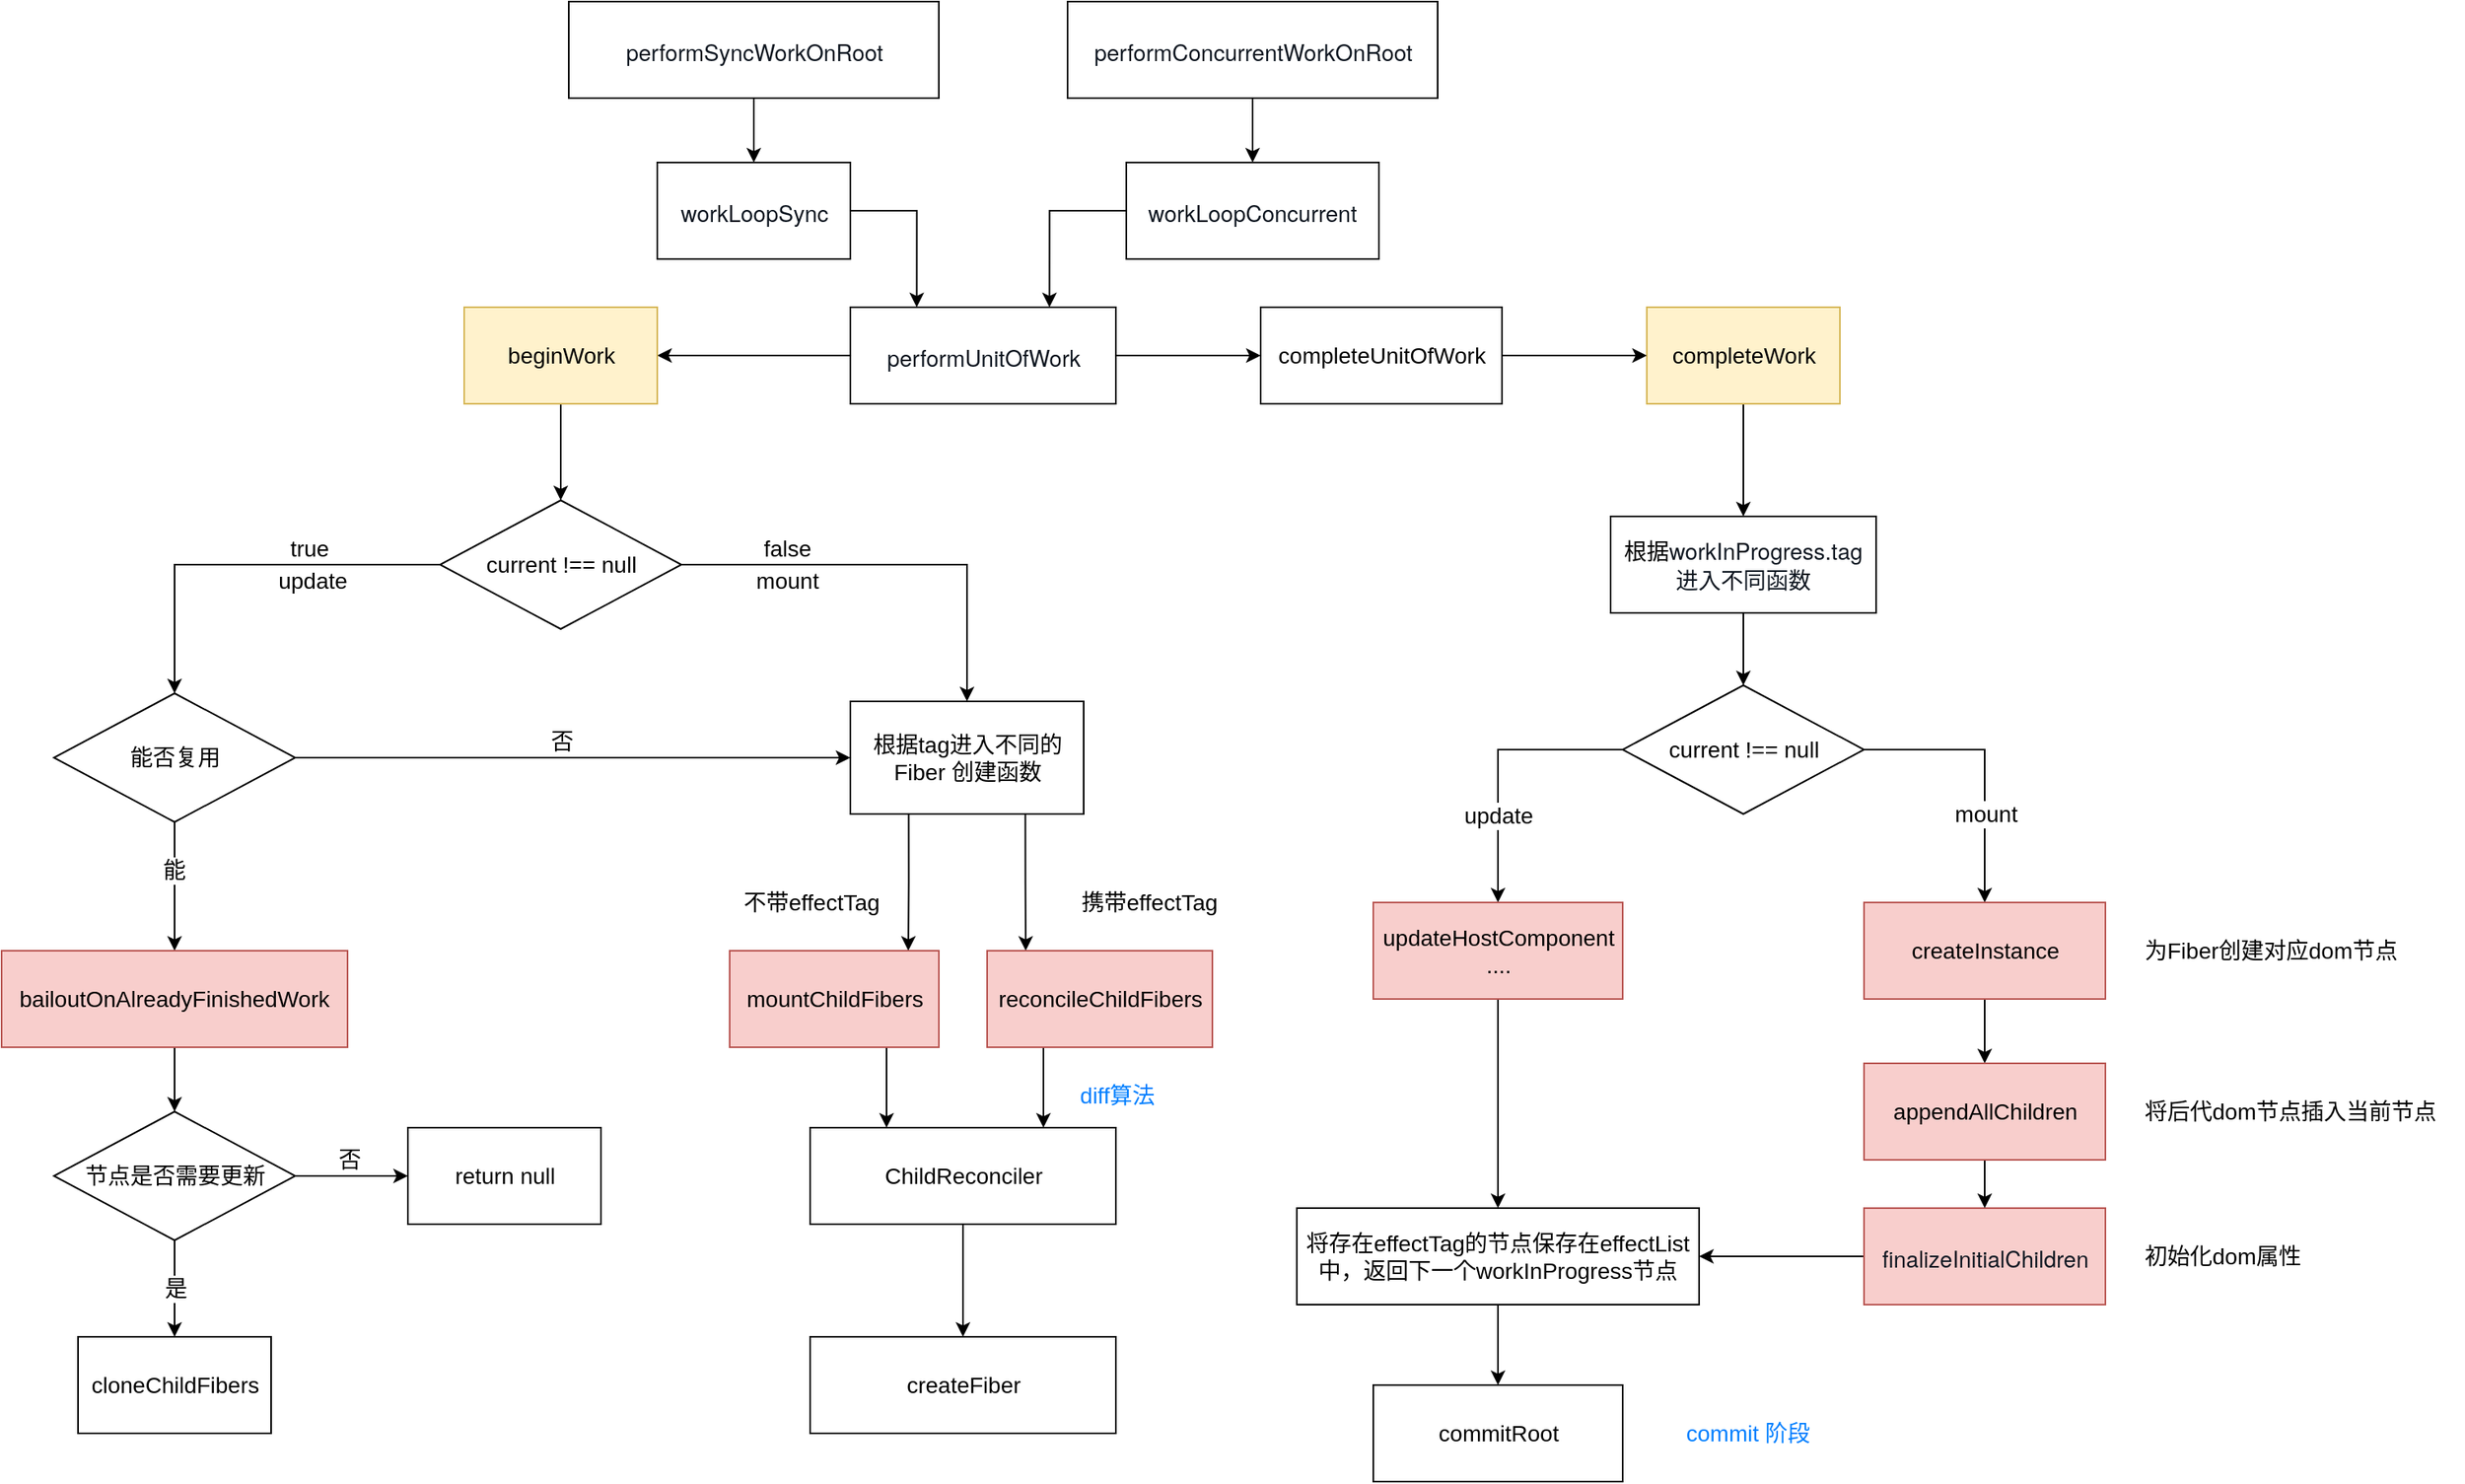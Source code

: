 <mxfile version="14.8.4" type="github">
  <diagram id="WIHYsPwIDPFChnjAI5Zb" name="Page-1">
    <mxGraphModel dx="1113" dy="620" grid="1" gridSize="10" guides="1" tooltips="1" connect="1" arrows="1" fold="1" page="1" pageScale="1" pageWidth="1654" pageHeight="2336" math="0" shadow="0">
      <root>
        <mxCell id="0" />
        <mxCell id="1" parent="0" />
        <mxCell id="JCvSuk_qTI3pTjTJBhhC-9" style="edgeStyle=orthogonalEdgeStyle;rounded=0;orthogonalLoop=1;jettySize=auto;html=1;exitX=0.5;exitY=1;exitDx=0;exitDy=0;entryX=0.5;entryY=0;entryDx=0;entryDy=0;" parent="1" source="JCvSuk_qTI3pTjTJBhhC-2" target="JCvSuk_qTI3pTjTJBhhC-6" edge="1">
          <mxGeometry relative="1" as="geometry" />
        </mxCell>
        <mxCell id="JCvSuk_qTI3pTjTJBhhC-2" value="&lt;p class=&quot;p1&quot; style=&quot;margin: 0px ; font-stretch: normal ; font-size: 14px ; line-height: normal ; font-family: &amp;#34;helvetica neue&amp;#34; ; color: rgb(15 , 23 , 33)&quot;&gt;performConcurrentWorkOnRoot&lt;/p&gt;" style="rounded=0;whiteSpace=wrap;html=1;" parent="1" vertex="1">
          <mxGeometry x="732.5" y="120" width="230" height="60" as="geometry" />
        </mxCell>
        <mxCell id="JCvSuk_qTI3pTjTJBhhC-8" style="edgeStyle=orthogonalEdgeStyle;rounded=0;orthogonalLoop=1;jettySize=auto;html=1;exitX=0.5;exitY=1;exitDx=0;exitDy=0;" parent="1" source="JCvSuk_qTI3pTjTJBhhC-4" target="JCvSuk_qTI3pTjTJBhhC-5" edge="1">
          <mxGeometry relative="1" as="geometry" />
        </mxCell>
        <mxCell id="JCvSuk_qTI3pTjTJBhhC-4" value="&lt;p class=&quot;p1&quot; style=&quot;margin: 0px ; font-stretch: normal ; font-size: 14px ; line-height: normal ; font-family: &amp;#34;helvetica neue&amp;#34; ; color: rgb(15 , 23 , 33)&quot;&gt;performSyncWorkOnRoot&lt;br&gt;&lt;/p&gt;" style="rounded=0;whiteSpace=wrap;html=1;" parent="1" vertex="1">
          <mxGeometry x="422.5" y="120" width="230" height="60" as="geometry" />
        </mxCell>
        <mxCell id="JCvSuk_qTI3pTjTJBhhC-11" style="edgeStyle=orthogonalEdgeStyle;rounded=0;orthogonalLoop=1;jettySize=auto;html=1;exitX=1;exitY=0.5;exitDx=0;exitDy=0;entryX=0.25;entryY=0;entryDx=0;entryDy=0;" parent="1" source="JCvSuk_qTI3pTjTJBhhC-5" target="JCvSuk_qTI3pTjTJBhhC-10" edge="1">
          <mxGeometry relative="1" as="geometry" />
        </mxCell>
        <mxCell id="JCvSuk_qTI3pTjTJBhhC-5" value="&lt;p class=&quot;p1&quot; style=&quot;margin: 0px ; font-stretch: normal ; font-size: 14px ; line-height: normal ; font-family: &amp;#34;helvetica neue&amp;#34; ; color: rgb(15 , 23 , 33)&quot;&gt;workLoopSync&lt;/p&gt;" style="rounded=0;whiteSpace=wrap;html=1;" parent="1" vertex="1">
          <mxGeometry x="477.5" y="220" width="120" height="60" as="geometry" />
        </mxCell>
        <mxCell id="JCvSuk_qTI3pTjTJBhhC-12" style="edgeStyle=orthogonalEdgeStyle;rounded=0;orthogonalLoop=1;jettySize=auto;html=1;exitX=0;exitY=0.5;exitDx=0;exitDy=0;entryX=0.75;entryY=0;entryDx=0;entryDy=0;" parent="1" source="JCvSuk_qTI3pTjTJBhhC-6" target="JCvSuk_qTI3pTjTJBhhC-10" edge="1">
          <mxGeometry relative="1" as="geometry" />
        </mxCell>
        <mxCell id="JCvSuk_qTI3pTjTJBhhC-6" value="&lt;p class=&quot;p1&quot; style=&quot;margin: 0px ; font-stretch: normal ; font-size: 14px ; line-height: normal ; font-family: &amp;#34;helvetica neue&amp;#34; ; color: rgb(15 , 23 , 33)&quot;&gt;&lt;span&gt;workLoopConcurrent&lt;/span&gt;&lt;br&gt;&lt;/p&gt;" style="rounded=0;whiteSpace=wrap;html=1;" parent="1" vertex="1">
          <mxGeometry x="769" y="220" width="157" height="60" as="geometry" />
        </mxCell>
        <mxCell id="JCvSuk_qTI3pTjTJBhhC-17" style="edgeStyle=orthogonalEdgeStyle;rounded=0;orthogonalLoop=1;jettySize=auto;html=1;exitX=0;exitY=0.5;exitDx=0;exitDy=0;entryX=1;entryY=0.5;entryDx=0;entryDy=0;" parent="1" source="JCvSuk_qTI3pTjTJBhhC-10" target="JCvSuk_qTI3pTjTJBhhC-13" edge="1">
          <mxGeometry relative="1" as="geometry">
            <Array as="points" />
          </mxGeometry>
        </mxCell>
        <mxCell id="Zc9hSf9M4Ta3_khyN9CD-2" style="edgeStyle=orthogonalEdgeStyle;rounded=0;orthogonalLoop=1;jettySize=auto;html=1;exitX=1;exitY=0.5;exitDx=0;exitDy=0;entryX=0;entryY=0.5;entryDx=0;entryDy=0;" edge="1" parent="1" source="JCvSuk_qTI3pTjTJBhhC-10" target="Zc9hSf9M4Ta3_khyN9CD-1">
          <mxGeometry relative="1" as="geometry" />
        </mxCell>
        <mxCell id="JCvSuk_qTI3pTjTJBhhC-10" value="&lt;p class=&quot;p1&quot; style=&quot;margin: 0px ; font-stretch: normal ; font-size: 14px ; line-height: normal ; font-family: &amp;#34;helvetica neue&amp;#34; ; color: rgb(15 , 23 , 33)&quot;&gt;performUnitOfWork&lt;/p&gt;" style="rounded=0;whiteSpace=wrap;html=1;" parent="1" vertex="1">
          <mxGeometry x="597.5" y="310" width="165" height="60" as="geometry" />
        </mxCell>
        <mxCell id="JCvSuk_qTI3pTjTJBhhC-16" style="edgeStyle=orthogonalEdgeStyle;rounded=0;orthogonalLoop=1;jettySize=auto;html=1;exitX=0.5;exitY=1;exitDx=0;exitDy=0;entryX=0.5;entryY=0;entryDx=0;entryDy=0;" parent="1" source="JCvSuk_qTI3pTjTJBhhC-13" target="JCvSuk_qTI3pTjTJBhhC-15" edge="1">
          <mxGeometry relative="1" as="geometry" />
        </mxCell>
        <mxCell id="JCvSuk_qTI3pTjTJBhhC-13" value="&lt;font style=&quot;font-size: 14px&quot;&gt;beginWork&lt;/font&gt;" style="rounded=0;whiteSpace=wrap;html=1;fillColor=#fff2cc;strokeColor=#d6b656;" parent="1" vertex="1">
          <mxGeometry x="357.5" y="310" width="120" height="60" as="geometry" />
        </mxCell>
        <mxCell id="Zc9hSf9M4Ta3_khyN9CD-6" style="edgeStyle=orthogonalEdgeStyle;rounded=0;orthogonalLoop=1;jettySize=auto;html=1;exitX=0.5;exitY=1;exitDx=0;exitDy=0;entryX=0.5;entryY=0;entryDx=0;entryDy=0;" edge="1" parent="1" source="JCvSuk_qTI3pTjTJBhhC-14" target="Zc9hSf9M4Ta3_khyN9CD-5">
          <mxGeometry relative="1" as="geometry" />
        </mxCell>
        <mxCell id="JCvSuk_qTI3pTjTJBhhC-14" value="&lt;font style=&quot;font-size: 14px&quot;&gt;completeWork&lt;/font&gt;" style="rounded=0;whiteSpace=wrap;html=1;fillColor=#fff2cc;strokeColor=#d6b656;" parent="1" vertex="1">
          <mxGeometry x="1092.5" y="310" width="120" height="60" as="geometry" />
        </mxCell>
        <mxCell id="JCvSuk_qTI3pTjTJBhhC-19" style="edgeStyle=orthogonalEdgeStyle;rounded=0;orthogonalLoop=1;jettySize=auto;html=1;exitX=1;exitY=0.5;exitDx=0;exitDy=0;entryX=0.5;entryY=0;entryDx=0;entryDy=0;" parent="1" source="JCvSuk_qTI3pTjTJBhhC-15" target="JCvSuk_qTI3pTjTJBhhC-18" edge="1">
          <mxGeometry relative="1" as="geometry" />
        </mxCell>
        <mxCell id="JCvSuk_qTI3pTjTJBhhC-23" value="mount" style="edgeLabel;html=1;align=center;verticalAlign=middle;resizable=0;points=[];fontSize=14;" parent="JCvSuk_qTI3pTjTJBhhC-19" vertex="1" connectable="0">
          <mxGeometry x="-0.542" y="1" relative="1" as="geometry">
            <mxPoint x="5" y="11" as="offset" />
          </mxGeometry>
        </mxCell>
        <mxCell id="JCvSuk_qTI3pTjTJBhhC-24" value="false" style="edgeLabel;html=1;align=center;verticalAlign=middle;resizable=0;points=[];fontSize=14;" parent="JCvSuk_qTI3pTjTJBhhC-19" vertex="1" connectable="0">
          <mxGeometry x="-0.55" relative="1" as="geometry">
            <mxPoint x="6" y="-10" as="offset" />
          </mxGeometry>
        </mxCell>
        <mxCell id="JCvSuk_qTI3pTjTJBhhC-22" style="edgeStyle=orthogonalEdgeStyle;rounded=0;orthogonalLoop=1;jettySize=auto;html=1;exitX=0;exitY=0.5;exitDx=0;exitDy=0;entryX=0.5;entryY=0;entryDx=0;entryDy=0;" parent="1" source="JCvSuk_qTI3pTjTJBhhC-15" target="JCvSuk_qTI3pTjTJBhhC-21" edge="1">
          <mxGeometry relative="1" as="geometry" />
        </mxCell>
        <mxCell id="JCvSuk_qTI3pTjTJBhhC-25" value="true" style="edgeLabel;html=1;align=center;verticalAlign=middle;resizable=0;points=[];fontSize=14;" parent="JCvSuk_qTI3pTjTJBhhC-22" vertex="1" connectable="0">
          <mxGeometry x="-0.331" y="-3" relative="1" as="geometry">
            <mxPoint y="-7" as="offset" />
          </mxGeometry>
        </mxCell>
        <mxCell id="JCvSuk_qTI3pTjTJBhhC-15" value="&lt;font style=&quot;font-size: 14px&quot;&gt;current !== null&lt;/font&gt;" style="rhombus;whiteSpace=wrap;html=1;" parent="1" vertex="1">
          <mxGeometry x="342.5" y="430" width="150" height="80" as="geometry" />
        </mxCell>
        <mxCell id="JCvSuk_qTI3pTjTJBhhC-44" style="edgeStyle=orthogonalEdgeStyle;rounded=0;orthogonalLoop=1;jettySize=auto;html=1;exitX=0.25;exitY=1;exitDx=0;exitDy=0;entryX=0.854;entryY=0;entryDx=0;entryDy=0;entryPerimeter=0;fontSize=14;" parent="1" source="JCvSuk_qTI3pTjTJBhhC-18" target="JCvSuk_qTI3pTjTJBhhC-41" edge="1">
          <mxGeometry relative="1" as="geometry" />
        </mxCell>
        <mxCell id="JCvSuk_qTI3pTjTJBhhC-62" style="edgeStyle=orthogonalEdgeStyle;rounded=0;orthogonalLoop=1;jettySize=auto;html=1;exitX=0.75;exitY=1;exitDx=0;exitDy=0;fontSize=14;" parent="1" source="JCvSuk_qTI3pTjTJBhhC-18" edge="1">
          <mxGeometry relative="1" as="geometry">
            <mxPoint x="706.5" y="710" as="targetPoint" />
          </mxGeometry>
        </mxCell>
        <mxCell id="JCvSuk_qTI3pTjTJBhhC-18" value="&lt;font style=&quot;font-size: 14px&quot;&gt;根据tag进入不同的Fiber 创建函数&lt;/font&gt;" style="rounded=0;whiteSpace=wrap;html=1;" parent="1" vertex="1">
          <mxGeometry x="597.5" y="555" width="145" height="70" as="geometry" />
        </mxCell>
        <mxCell id="JCvSuk_qTI3pTjTJBhhC-27" style="edgeStyle=orthogonalEdgeStyle;rounded=0;orthogonalLoop=1;jettySize=auto;html=1;exitX=0.5;exitY=1;exitDx=0;exitDy=0;fontSize=14;" parent="1" source="JCvSuk_qTI3pTjTJBhhC-21" edge="1">
          <mxGeometry relative="1" as="geometry">
            <mxPoint x="177.5" y="710" as="targetPoint" />
          </mxGeometry>
        </mxCell>
        <mxCell id="JCvSuk_qTI3pTjTJBhhC-28" value="能" style="edgeLabel;html=1;align=center;verticalAlign=middle;resizable=0;points=[];fontSize=14;" parent="JCvSuk_qTI3pTjTJBhhC-27" vertex="1" connectable="0">
          <mxGeometry x="-0.25" y="-1" relative="1" as="geometry">
            <mxPoint as="offset" />
          </mxGeometry>
        </mxCell>
        <mxCell id="JCvSuk_qTI3pTjTJBhhC-39" style="edgeStyle=orthogonalEdgeStyle;rounded=0;orthogonalLoop=1;jettySize=auto;html=1;exitX=1;exitY=0.5;exitDx=0;exitDy=0;entryX=0;entryY=0.5;entryDx=0;entryDy=0;fontSize=14;" parent="1" source="JCvSuk_qTI3pTjTJBhhC-21" target="JCvSuk_qTI3pTjTJBhhC-18" edge="1">
          <mxGeometry relative="1" as="geometry" />
        </mxCell>
        <mxCell id="JCvSuk_qTI3pTjTJBhhC-40" value="否" style="edgeLabel;html=1;align=center;verticalAlign=middle;resizable=0;points=[];fontSize=14;" parent="JCvSuk_qTI3pTjTJBhhC-39" vertex="1" connectable="0">
          <mxGeometry x="-0.02" y="1" relative="1" as="geometry">
            <mxPoint x="-4" y="-9" as="offset" />
          </mxGeometry>
        </mxCell>
        <mxCell id="JCvSuk_qTI3pTjTJBhhC-21" value="&lt;span style=&quot;font-size: 14px&quot;&gt;能否复用&lt;/span&gt;" style="rhombus;whiteSpace=wrap;html=1;" parent="1" vertex="1">
          <mxGeometry x="102.5" y="550" width="150" height="80" as="geometry" />
        </mxCell>
        <mxCell id="JCvSuk_qTI3pTjTJBhhC-26" value="update" style="text;html=1;align=center;verticalAlign=middle;resizable=0;points=[];autosize=1;strokeColor=none;fontSize=14;" parent="1" vertex="1">
          <mxGeometry x="232.5" y="470" width="60" height="20" as="geometry" />
        </mxCell>
        <mxCell id="JCvSuk_qTI3pTjTJBhhC-32" style="edgeStyle=orthogonalEdgeStyle;rounded=0;orthogonalLoop=1;jettySize=auto;html=1;exitX=0.5;exitY=1;exitDx=0;exitDy=0;fontSize=14;" parent="1" source="JCvSuk_qTI3pTjTJBhhC-29" target="JCvSuk_qTI3pTjTJBhhC-31" edge="1">
          <mxGeometry relative="1" as="geometry" />
        </mxCell>
        <mxCell id="JCvSuk_qTI3pTjTJBhhC-29" value="bailoutOnAlreadyFinishedWork" style="rounded=0;whiteSpace=wrap;html=1;fontSize=14;fillColor=#f8cecc;strokeColor=#b85450;" parent="1" vertex="1">
          <mxGeometry x="70" y="710" width="215" height="60" as="geometry" />
        </mxCell>
        <mxCell id="JCvSuk_qTI3pTjTJBhhC-34" value="是" style="edgeStyle=orthogonalEdgeStyle;rounded=0;orthogonalLoop=1;jettySize=auto;html=1;exitX=0.5;exitY=1;exitDx=0;exitDy=0;entryX=0.5;entryY=0;entryDx=0;entryDy=0;fontSize=14;" parent="1" source="JCvSuk_qTI3pTjTJBhhC-31" target="JCvSuk_qTI3pTjTJBhhC-33" edge="1">
          <mxGeometry relative="1" as="geometry" />
        </mxCell>
        <mxCell id="JCvSuk_qTI3pTjTJBhhC-35" style="edgeStyle=orthogonalEdgeStyle;rounded=0;orthogonalLoop=1;jettySize=auto;html=1;exitX=1;exitY=0.5;exitDx=0;exitDy=0;fontSize=14;" parent="1" source="JCvSuk_qTI3pTjTJBhhC-31" edge="1">
          <mxGeometry relative="1" as="geometry">
            <mxPoint x="322.5" y="850" as="targetPoint" />
            <Array as="points">
              <mxPoint x="312.5" y="850" />
              <mxPoint x="312.5" y="850" />
            </Array>
          </mxGeometry>
        </mxCell>
        <mxCell id="JCvSuk_qTI3pTjTJBhhC-37" value="否" style="edgeLabel;html=1;align=center;verticalAlign=middle;resizable=0;points=[];fontSize=14;" parent="JCvSuk_qTI3pTjTJBhhC-35" vertex="1" connectable="0">
          <mxGeometry x="-0.171" relative="1" as="geometry">
            <mxPoint x="4" y="-10" as="offset" />
          </mxGeometry>
        </mxCell>
        <mxCell id="JCvSuk_qTI3pTjTJBhhC-31" value="&lt;span style=&quot;font-size: 14px&quot;&gt;节点是否需要更新&lt;/span&gt;" style="rhombus;whiteSpace=wrap;html=1;" parent="1" vertex="1">
          <mxGeometry x="102.5" y="810" width="150" height="80" as="geometry" />
        </mxCell>
        <mxCell id="JCvSuk_qTI3pTjTJBhhC-33" value="cloneChildFibers" style="rounded=0;whiteSpace=wrap;html=1;fontSize=14;" parent="1" vertex="1">
          <mxGeometry x="117.5" y="950" width="120" height="60" as="geometry" />
        </mxCell>
        <mxCell id="JCvSuk_qTI3pTjTJBhhC-36" value="return null" style="rounded=0;whiteSpace=wrap;html=1;fontSize=14;" parent="1" vertex="1">
          <mxGeometry x="322.5" y="820" width="120" height="60" as="geometry" />
        </mxCell>
        <mxCell id="JCvSuk_qTI3pTjTJBhhC-52" style="edgeStyle=orthogonalEdgeStyle;rounded=0;orthogonalLoop=1;jettySize=auto;html=1;exitX=0.75;exitY=1;exitDx=0;exitDy=0;entryX=0.25;entryY=0;entryDx=0;entryDy=0;fontSize=14;" parent="1" source="JCvSuk_qTI3pTjTJBhhC-41" target="JCvSuk_qTI3pTjTJBhhC-50" edge="1">
          <mxGeometry relative="1" as="geometry" />
        </mxCell>
        <mxCell id="JCvSuk_qTI3pTjTJBhhC-41" value="mountChildFibers" style="rounded=0;whiteSpace=wrap;html=1;fontSize=14;fillColor=#f8cecc;strokeColor=#b85450;" parent="1" vertex="1">
          <mxGeometry x="522.5" y="710" width="130" height="60" as="geometry" />
        </mxCell>
        <mxCell id="JCvSuk_qTI3pTjTJBhhC-61" style="edgeStyle=orthogonalEdgeStyle;rounded=0;orthogonalLoop=1;jettySize=auto;html=1;exitX=0.25;exitY=1;exitDx=0;exitDy=0;fontSize=14;" parent="1" source="JCvSuk_qTI3pTjTJBhhC-43" edge="1">
          <mxGeometry relative="1" as="geometry">
            <mxPoint x="717.5" y="820" as="targetPoint" />
          </mxGeometry>
        </mxCell>
        <mxCell id="JCvSuk_qTI3pTjTJBhhC-43" value="reconcileChildFibers" style="rounded=0;whiteSpace=wrap;html=1;fontSize=14;fillColor=#f8cecc;strokeColor=#b85450;" parent="1" vertex="1">
          <mxGeometry x="682.5" y="710" width="140" height="60" as="geometry" />
        </mxCell>
        <mxCell id="JCvSuk_qTI3pTjTJBhhC-65" style="edgeStyle=orthogonalEdgeStyle;rounded=0;orthogonalLoop=1;jettySize=auto;html=1;exitX=0.5;exitY=1;exitDx=0;exitDy=0;entryX=0.5;entryY=0;entryDx=0;entryDy=0;fontSize=14;" parent="1" source="JCvSuk_qTI3pTjTJBhhC-50" target="JCvSuk_qTI3pTjTJBhhC-58" edge="1">
          <mxGeometry relative="1" as="geometry" />
        </mxCell>
        <mxCell id="JCvSuk_qTI3pTjTJBhhC-50" value="ChildReconciler" style="rounded=0;whiteSpace=wrap;html=1;fontSize=14;" parent="1" vertex="1">
          <mxGeometry x="572.5" y="820" width="190" height="60" as="geometry" />
        </mxCell>
        <mxCell id="JCvSuk_qTI3pTjTJBhhC-58" value="createFiber" style="rounded=0;whiteSpace=wrap;html=1;fontSize=14;" parent="1" vertex="1">
          <mxGeometry x="572.5" y="950" width="190" height="60" as="geometry" />
        </mxCell>
        <mxCell id="JCvSuk_qTI3pTjTJBhhC-66" value="不带effectTag" style="text;html=1;align=center;verticalAlign=middle;resizable=0;points=[];autosize=1;strokeColor=none;fontSize=14;" parent="1" vertex="1">
          <mxGeometry x="522.5" y="670" width="100" height="20" as="geometry" />
        </mxCell>
        <mxCell id="JCvSuk_qTI3pTjTJBhhC-68" value="携带effectTag" style="text;html=1;align=center;verticalAlign=middle;resizable=0;points=[];autosize=1;strokeColor=none;fontSize=14;" parent="1" vertex="1">
          <mxGeometry x="732.5" y="670" width="100" height="20" as="geometry" />
        </mxCell>
        <mxCell id="Zc9hSf9M4Ta3_khyN9CD-3" style="edgeStyle=orthogonalEdgeStyle;rounded=0;orthogonalLoop=1;jettySize=auto;html=1;exitX=1;exitY=0.5;exitDx=0;exitDy=0;" edge="1" parent="1" source="Zc9hSf9M4Ta3_khyN9CD-1" target="JCvSuk_qTI3pTjTJBhhC-14">
          <mxGeometry relative="1" as="geometry" />
        </mxCell>
        <mxCell id="Zc9hSf9M4Ta3_khyN9CD-1" value="&lt;font style=&quot;font-size: 14px&quot;&gt;completeUnitOfWork&lt;/font&gt;" style="rounded=0;whiteSpace=wrap;html=1;" vertex="1" parent="1">
          <mxGeometry x="852.5" y="310" width="150" height="60" as="geometry" />
        </mxCell>
        <mxCell id="Zc9hSf9M4Ta3_khyN9CD-8" style="edgeStyle=orthogonalEdgeStyle;rounded=0;orthogonalLoop=1;jettySize=auto;html=1;exitX=0.5;exitY=1;exitDx=0;exitDy=0;entryX=0.5;entryY=0;entryDx=0;entryDy=0;" edge="1" parent="1" source="Zc9hSf9M4Ta3_khyN9CD-5" target="Zc9hSf9M4Ta3_khyN9CD-7">
          <mxGeometry relative="1" as="geometry" />
        </mxCell>
        <mxCell id="Zc9hSf9M4Ta3_khyN9CD-5" value="&lt;span style=&quot;font-size: 14px&quot;&gt;根据&lt;/span&gt;&lt;span style=&quot;color: rgb(15 , 23 , 33) ; font-family: &amp;#34;helvetica neue&amp;#34; ; font-size: 14px&quot;&gt;workInProgress.tag 进入不同函数&lt;/span&gt;" style="rounded=0;whiteSpace=wrap;html=1;" vertex="1" parent="1">
          <mxGeometry x="1070" y="440" width="165" height="60" as="geometry" />
        </mxCell>
        <mxCell id="Zc9hSf9M4Ta3_khyN9CD-22" style="edgeStyle=orthogonalEdgeStyle;rounded=0;orthogonalLoop=1;jettySize=auto;html=1;exitX=0;exitY=0.5;exitDx=0;exitDy=0;" edge="1" parent="1" source="Zc9hSf9M4Ta3_khyN9CD-7" target="Zc9hSf9M4Ta3_khyN9CD-12">
          <mxGeometry relative="1" as="geometry" />
        </mxCell>
        <mxCell id="Zc9hSf9M4Ta3_khyN9CD-24" value="update" style="edgeLabel;html=1;align=center;verticalAlign=middle;resizable=0;points=[];fontSize=14;" vertex="1" connectable="0" parent="Zc9hSf9M4Ta3_khyN9CD-22">
          <mxGeometry x="0.339" y="-3" relative="1" as="geometry">
            <mxPoint x="3" y="3" as="offset" />
          </mxGeometry>
        </mxCell>
        <mxCell id="Zc9hSf9M4Ta3_khyN9CD-23" style="edgeStyle=orthogonalEdgeStyle;rounded=0;orthogonalLoop=1;jettySize=auto;html=1;entryX=0.5;entryY=0;entryDx=0;entryDy=0;" edge="1" parent="1" source="Zc9hSf9M4Ta3_khyN9CD-7" target="Zc9hSf9M4Ta3_khyN9CD-9">
          <mxGeometry relative="1" as="geometry">
            <mxPoint x="1312.5" y="670" as="targetPoint" />
            <Array as="points">
              <mxPoint x="1302.5" y="585" />
            </Array>
          </mxGeometry>
        </mxCell>
        <mxCell id="Zc9hSf9M4Ta3_khyN9CD-25" value="mount" style="edgeLabel;html=1;align=center;verticalAlign=middle;resizable=0;points=[];fontSize=14;" vertex="1" connectable="0" parent="Zc9hSf9M4Ta3_khyN9CD-23">
          <mxGeometry x="0.377" relative="1" as="geometry">
            <mxPoint y="-2" as="offset" />
          </mxGeometry>
        </mxCell>
        <mxCell id="Zc9hSf9M4Ta3_khyN9CD-7" value="&lt;font style=&quot;font-size: 14px&quot;&gt;current !== null&lt;/font&gt;" style="rhombus;whiteSpace=wrap;html=1;" vertex="1" parent="1">
          <mxGeometry x="1077.5" y="545" width="150" height="80" as="geometry" />
        </mxCell>
        <mxCell id="Zc9hSf9M4Ta3_khyN9CD-13" style="edgeStyle=orthogonalEdgeStyle;rounded=0;orthogonalLoop=1;jettySize=auto;html=1;exitX=0.5;exitY=1;exitDx=0;exitDy=0;entryX=0.5;entryY=0;entryDx=0;entryDy=0;" edge="1" parent="1" source="Zc9hSf9M4Ta3_khyN9CD-9" target="Zc9hSf9M4Ta3_khyN9CD-11">
          <mxGeometry relative="1" as="geometry" />
        </mxCell>
        <mxCell id="Zc9hSf9M4Ta3_khyN9CD-9" value="&lt;span style=&quot;font-size: 14px&quot;&gt;createInstance&lt;/span&gt;" style="rounded=0;whiteSpace=wrap;html=1;fillColor=#f8cecc;strokeColor=#b85450;" vertex="1" parent="1">
          <mxGeometry x="1227.5" y="680" width="150" height="60" as="geometry" />
        </mxCell>
        <mxCell id="Zc9hSf9M4Ta3_khyN9CD-19" style="edgeStyle=orthogonalEdgeStyle;rounded=0;orthogonalLoop=1;jettySize=auto;html=1;exitX=0;exitY=0.5;exitDx=0;exitDy=0;" edge="1" parent="1" source="Zc9hSf9M4Ta3_khyN9CD-10" target="Zc9hSf9M4Ta3_khyN9CD-17">
          <mxGeometry relative="1" as="geometry" />
        </mxCell>
        <mxCell id="Zc9hSf9M4Ta3_khyN9CD-10" value="&lt;p class=&quot;p1&quot; style=&quot;margin: 0px ; font-stretch: normal ; font-size: 14px ; line-height: normal ; font-family: &amp;#34;helvetica neue&amp;#34; ; color: rgb(15 , 23 , 33)&quot;&gt;finalizeInitialChildren&lt;/p&gt;" style="rounded=0;whiteSpace=wrap;html=1;fillColor=#f8cecc;strokeColor=#b85450;" vertex="1" parent="1">
          <mxGeometry x="1227.5" y="870" width="150" height="60" as="geometry" />
        </mxCell>
        <mxCell id="Zc9hSf9M4Ta3_khyN9CD-14" style="edgeStyle=orthogonalEdgeStyle;rounded=0;orthogonalLoop=1;jettySize=auto;html=1;exitX=0.5;exitY=1;exitDx=0;exitDy=0;entryX=0.5;entryY=0;entryDx=0;entryDy=0;" edge="1" parent="1" source="Zc9hSf9M4Ta3_khyN9CD-11" target="Zc9hSf9M4Ta3_khyN9CD-10">
          <mxGeometry relative="1" as="geometry" />
        </mxCell>
        <mxCell id="Zc9hSf9M4Ta3_khyN9CD-11" value="&lt;span style=&quot;font-size: 14px&quot;&gt;appendAllChildren&lt;/span&gt;" style="rounded=0;whiteSpace=wrap;html=1;fillColor=#f8cecc;strokeColor=#b85450;" vertex="1" parent="1">
          <mxGeometry x="1227.5" y="780" width="150" height="60" as="geometry" />
        </mxCell>
        <mxCell id="Zc9hSf9M4Ta3_khyN9CD-18" style="edgeStyle=orthogonalEdgeStyle;rounded=0;orthogonalLoop=1;jettySize=auto;html=1;exitX=0.5;exitY=1;exitDx=0;exitDy=0;" edge="1" parent="1" source="Zc9hSf9M4Ta3_khyN9CD-12" target="Zc9hSf9M4Ta3_khyN9CD-17">
          <mxGeometry relative="1" as="geometry" />
        </mxCell>
        <mxCell id="Zc9hSf9M4Ta3_khyN9CD-12" value="&lt;span style=&quot;font-size: 14px&quot;&gt;updateHostComponent&lt;br&gt;....&lt;br&gt;&lt;/span&gt;" style="rounded=0;whiteSpace=wrap;html=1;fillColor=#f8cecc;strokeColor=#b85450;" vertex="1" parent="1">
          <mxGeometry x="922.5" y="680" width="155" height="60" as="geometry" />
        </mxCell>
        <mxCell id="Zc9hSf9M4Ta3_khyN9CD-21" style="edgeStyle=orthogonalEdgeStyle;rounded=0;orthogonalLoop=1;jettySize=auto;html=1;exitX=0.5;exitY=1;exitDx=0;exitDy=0;entryX=0.5;entryY=0;entryDx=0;entryDy=0;" edge="1" parent="1" source="Zc9hSf9M4Ta3_khyN9CD-17" target="Zc9hSf9M4Ta3_khyN9CD-20">
          <mxGeometry relative="1" as="geometry" />
        </mxCell>
        <mxCell id="Zc9hSf9M4Ta3_khyN9CD-17" value="&lt;span style=&quot;font-size: 14px&quot;&gt;将存在effectTag的节点保存在effectList中，返回下一个workInProgress节点&lt;/span&gt;" style="rounded=0;whiteSpace=wrap;html=1;" vertex="1" parent="1">
          <mxGeometry x="875" y="870" width="250" height="60" as="geometry" />
        </mxCell>
        <mxCell id="Zc9hSf9M4Ta3_khyN9CD-20" value="&lt;span style=&quot;font-size: 14px&quot;&gt;commitRoot&lt;/span&gt;" style="rounded=0;whiteSpace=wrap;html=1;" vertex="1" parent="1">
          <mxGeometry x="922.5" y="980" width="155" height="60" as="geometry" />
        </mxCell>
        <mxCell id="Zc9hSf9M4Ta3_khyN9CD-27" value="为Fiber创建对应dom节点" style="text;html=1;align=left;verticalAlign=middle;resizable=0;points=[];autosize=1;strokeColor=none;fontSize=14;" vertex="1" parent="1">
          <mxGeometry x="1400" y="700" width="170" height="20" as="geometry" />
        </mxCell>
        <mxCell id="Zc9hSf9M4Ta3_khyN9CD-28" value="将后代dom节点插入当前节点" style="text;html=1;align=left;verticalAlign=middle;resizable=0;points=[];autosize=1;strokeColor=none;fontSize=14;" vertex="1" parent="1">
          <mxGeometry x="1400" y="800" width="200" height="20" as="geometry" />
        </mxCell>
        <mxCell id="Zc9hSf9M4Ta3_khyN9CD-29" value="初始化dom属性" style="text;html=1;align=left;verticalAlign=middle;resizable=0;points=[];autosize=1;strokeColor=none;fontSize=14;" vertex="1" parent="1">
          <mxGeometry x="1400" y="890" width="110" height="20" as="geometry" />
        </mxCell>
        <mxCell id="Zc9hSf9M4Ta3_khyN9CD-32" value="diff算法" style="text;html=1;align=center;verticalAlign=middle;resizable=0;points=[];autosize=1;strokeColor=none;fontSize=14;fontColor=#007FFF;" vertex="1" parent="1">
          <mxGeometry x="732.5" y="790" width="60" height="20" as="geometry" />
        </mxCell>
        <mxCell id="Zc9hSf9M4Ta3_khyN9CD-33" value="commit 阶段" style="text;html=1;align=center;verticalAlign=middle;resizable=0;points=[];autosize=1;strokeColor=none;fontSize=14;fontColor=#007FFF;" vertex="1" parent="1">
          <mxGeometry x="1110" y="1000" width="90" height="20" as="geometry" />
        </mxCell>
      </root>
    </mxGraphModel>
  </diagram>
</mxfile>
